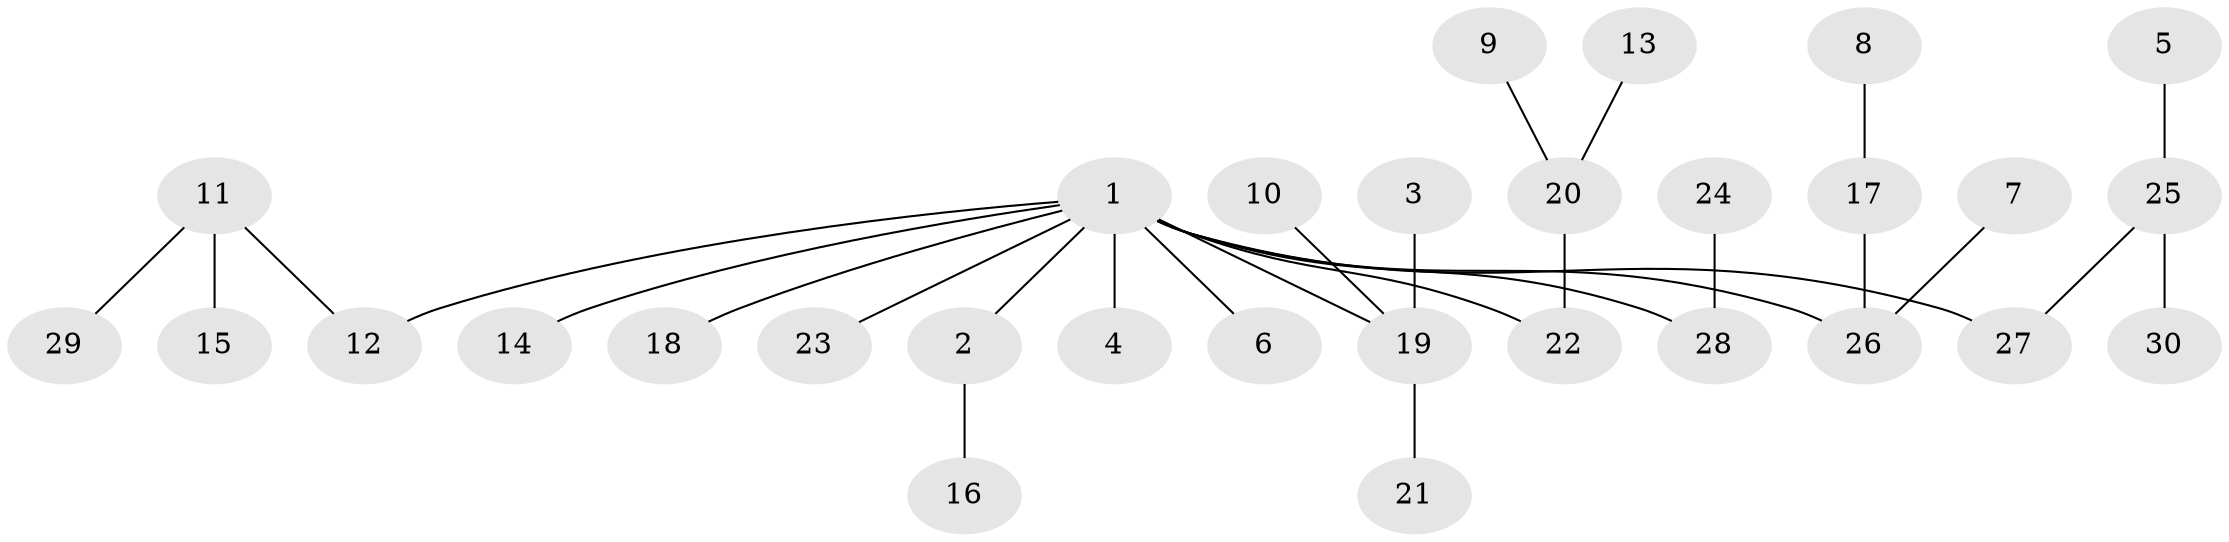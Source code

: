 // original degree distribution, {3: 0.09836065573770492, 6: 0.04918032786885246, 2: 0.19672131147540983, 1: 0.5573770491803278, 4: 0.06557377049180328, 5: 0.03278688524590164}
// Generated by graph-tools (version 1.1) at 2025/26/03/09/25 03:26:23]
// undirected, 30 vertices, 29 edges
graph export_dot {
graph [start="1"]
  node [color=gray90,style=filled];
  1;
  2;
  3;
  4;
  5;
  6;
  7;
  8;
  9;
  10;
  11;
  12;
  13;
  14;
  15;
  16;
  17;
  18;
  19;
  20;
  21;
  22;
  23;
  24;
  25;
  26;
  27;
  28;
  29;
  30;
  1 -- 2 [weight=1.0];
  1 -- 4 [weight=1.0];
  1 -- 6 [weight=1.0];
  1 -- 12 [weight=1.0];
  1 -- 14 [weight=1.0];
  1 -- 18 [weight=1.0];
  1 -- 19 [weight=1.0];
  1 -- 22 [weight=1.0];
  1 -- 23 [weight=1.0];
  1 -- 26 [weight=1.0];
  1 -- 27 [weight=1.0];
  1 -- 28 [weight=1.0];
  2 -- 16 [weight=1.0];
  3 -- 19 [weight=1.0];
  5 -- 25 [weight=1.0];
  7 -- 26 [weight=1.0];
  8 -- 17 [weight=1.0];
  9 -- 20 [weight=1.0];
  10 -- 19 [weight=1.0];
  11 -- 12 [weight=1.0];
  11 -- 15 [weight=1.0];
  11 -- 29 [weight=1.0];
  13 -- 20 [weight=1.0];
  17 -- 26 [weight=1.0];
  19 -- 21 [weight=1.0];
  20 -- 22 [weight=1.0];
  24 -- 28 [weight=1.0];
  25 -- 27 [weight=1.0];
  25 -- 30 [weight=1.0];
}
